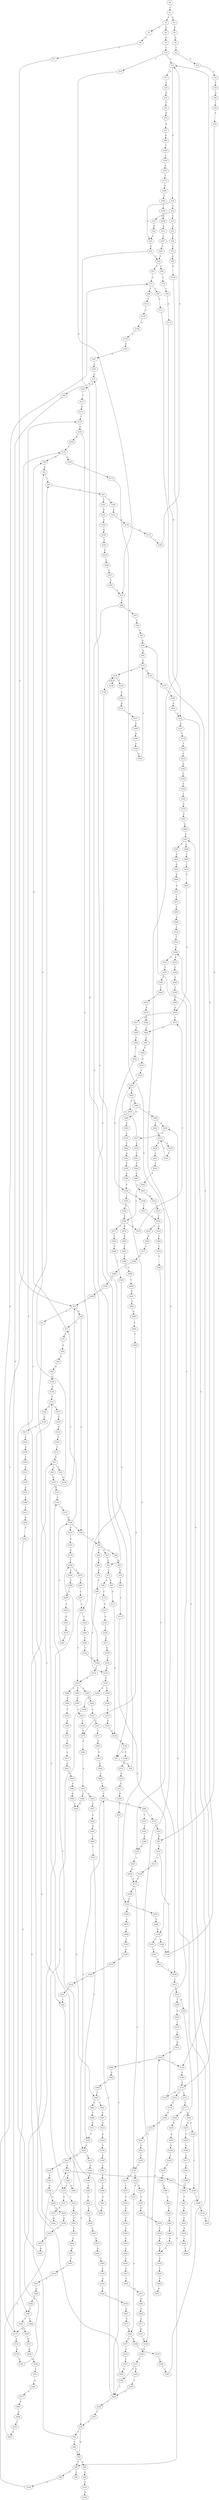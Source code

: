 strict digraph  {
	S0 -> S1 [ label = C ];
	S1 -> S2 [ label = C ];
	S1 -> S3 [ label = G ];
	S2 -> S4 [ label = G ];
	S2 -> S5 [ label = A ];
	S3 -> S6 [ label = G ];
	S4 -> S7 [ label = G ];
	S5 -> S8 [ label = G ];
	S6 -> S9 [ label = G ];
	S7 -> S10 [ label = T ];
	S8 -> S11 [ label = T ];
	S9 -> S12 [ label = T ];
	S10 -> S13 [ label = G ];
	S10 -> S14 [ label = C ];
	S11 -> S15 [ label = C ];
	S12 -> S16 [ label = G ];
	S13 -> S17 [ label = A ];
	S13 -> S18 [ label = G ];
	S14 -> S19 [ label = G ];
	S15 -> S20 [ label = G ];
	S15 -> S21 [ label = T ];
	S16 -> S22 [ label = C ];
	S17 -> S23 [ label = C ];
	S18 -> S24 [ label = T ];
	S18 -> S25 [ label = A ];
	S19 -> S26 [ label = C ];
	S20 -> S27 [ label = T ];
	S20 -> S28 [ label = C ];
	S21 -> S29 [ label = C ];
	S22 -> S30 [ label = C ];
	S23 -> S31 [ label = G ];
	S24 -> S32 [ label = G ];
	S24 -> S33 [ label = T ];
	S25 -> S34 [ label = A ];
	S26 -> S35 [ label = A ];
	S26 -> S36 [ label = G ];
	S27 -> S37 [ label = A ];
	S27 -> S38 [ label = G ];
	S28 -> S36 [ label = G ];
	S29 -> S39 [ label = T ];
	S30 -> S40 [ label = G ];
	S31 -> S41 [ label = T ];
	S32 -> S42 [ label = G ];
	S33 -> S43 [ label = A ];
	S34 -> S44 [ label = C ];
	S34 -> S45 [ label = G ];
	S35 -> S46 [ label = C ];
	S36 -> S47 [ label = G ];
	S36 -> S48 [ label = C ];
	S36 -> S49 [ label = T ];
	S37 -> S50 [ label = A ];
	S38 -> S51 [ label = G ];
	S39 -> S52 [ label = C ];
	S39 -> S53 [ label = G ];
	S40 -> S54 [ label = C ];
	S41 -> S55 [ label = G ];
	S42 -> S25 [ label = A ];
	S43 -> S56 [ label = G ];
	S44 -> S57 [ label = G ];
	S44 -> S58 [ label = C ];
	S45 -> S59 [ label = A ];
	S46 -> S60 [ label = G ];
	S47 -> S61 [ label = C ];
	S48 -> S62 [ label = A ];
	S49 -> S63 [ label = A ];
	S50 -> S64 [ label = G ];
	S51 -> S65 [ label = T ];
	S52 -> S66 [ label = T ];
	S52 -> S67 [ label = G ];
	S53 -> S68 [ label = A ];
	S53 -> S69 [ label = T ];
	S54 -> S70 [ label = C ];
	S55 -> S71 [ label = G ];
	S56 -> S72 [ label = A ];
	S57 -> S73 [ label = G ];
	S58 -> S74 [ label = T ];
	S59 -> S75 [ label = A ];
	S60 -> S76 [ label = C ];
	S61 -> S77 [ label = T ];
	S62 -> S78 [ label = G ];
	S63 -> S79 [ label = G ];
	S64 -> S80 [ label = A ];
	S65 -> S81 [ label = A ];
	S66 -> S53 [ label = G ];
	S67 -> S82 [ label = A ];
	S67 -> S83 [ label = T ];
	S68 -> S84 [ label = G ];
	S69 -> S85 [ label = A ];
	S69 -> S86 [ label = C ];
	S70 -> S87 [ label = G ];
	S71 -> S88 [ label = G ];
	S72 -> S89 [ label = A ];
	S73 -> S90 [ label = T ];
	S73 -> S91 [ label = C ];
	S74 -> S92 [ label = C ];
	S75 -> S93 [ label = G ];
	S75 -> S94 [ label = C ];
	S76 -> S95 [ label = G ];
	S77 -> S96 [ label = A ];
	S77 -> S97 [ label = G ];
	S78 -> S98 [ label = C ];
	S79 -> S99 [ label = C ];
	S80 -> S100 [ label = C ];
	S81 -> S101 [ label = T ];
	S81 -> S102 [ label = C ];
	S82 -> S103 [ label = A ];
	S83 -> S104 [ label = G ];
	S84 -> S105 [ label = T ];
	S86 -> S106 [ label = G ];
	S87 -> S107 [ label = G ];
	S88 -> S108 [ label = T ];
	S89 -> S109 [ label = G ];
	S90 -> S110 [ label = A ];
	S91 -> S111 [ label = A ];
	S92 -> S112 [ label = G ];
	S93 -> S113 [ label = T ];
	S94 -> S114 [ label = G ];
	S95 -> S115 [ label = C ];
	S96 -> S116 [ label = T ];
	S97 -> S117 [ label = G ];
	S98 -> S118 [ label = C ];
	S99 -> S119 [ label = C ];
	S100 -> S120 [ label = G ];
	S101 -> S121 [ label = G ];
	S102 -> S122 [ label = C ];
	S103 -> S123 [ label = G ];
	S104 -> S51 [ label = G ];
	S105 -> S124 [ label = A ];
	S106 -> S125 [ label = T ];
	S107 -> S126 [ label = T ];
	S107 -> S127 [ label = A ];
	S108 -> S128 [ label = A ];
	S109 -> S129 [ label = G ];
	S110 -> S130 [ label = C ];
	S111 -> S131 [ label = C ];
	S112 -> S132 [ label = G ];
	S113 -> S133 [ label = G ];
	S114 -> S134 [ label = A ];
	S114 -> S73 [ label = G ];
	S115 -> S135 [ label = C ];
	S115 -> S136 [ label = G ];
	S116 -> S137 [ label = A ];
	S117 -> S138 [ label = A ];
	S118 -> S139 [ label = G ];
	S119 -> S140 [ label = G ];
	S120 -> S141 [ label = G ];
	S121 -> S142 [ label = A ];
	S122 -> S143 [ label = G ];
	S123 -> S144 [ label = T ];
	S125 -> S145 [ label = C ];
	S125 -> S38 [ label = G ];
	S126 -> S13 [ label = G ];
	S127 -> S146 [ label = A ];
	S128 -> S147 [ label = C ];
	S129 -> S148 [ label = G ];
	S130 -> S149 [ label = G ];
	S131 -> S150 [ label = G ];
	S131 -> S151 [ label = C ];
	S131 -> S152 [ label = T ];
	S132 -> S153 [ label = G ];
	S132 -> S154 [ label = C ];
	S133 -> S155 [ label = T ];
	S134 -> S156 [ label = G ];
	S135 -> S157 [ label = T ];
	S136 -> S158 [ label = T ];
	S136 -> S159 [ label = C ];
	S136 -> S160 [ label = G ];
	S137 -> S161 [ label = G ];
	S138 -> S162 [ label = A ];
	S139 -> S163 [ label = T ];
	S139 -> S164 [ label = G ];
	S140 -> S165 [ label = A ];
	S140 -> S166 [ label = C ];
	S141 -> S167 [ label = C ];
	S141 -> S168 [ label = A ];
	S142 -> S169 [ label = G ];
	S143 -> S170 [ label = G ];
	S144 -> S171 [ label = C ];
	S145 -> S172 [ label = G ];
	S146 -> S173 [ label = C ];
	S147 -> S174 [ label = T ];
	S148 -> S175 [ label = G ];
	S149 -> S176 [ label = A ];
	S150 -> S76 [ label = C ];
	S151 -> S177 [ label = G ];
	S152 -> S178 [ label = G ];
	S153 -> S179 [ label = C ];
	S154 -> S180 [ label = A ];
	S155 -> S181 [ label = C ];
	S156 -> S182 [ label = G ];
	S157 -> S183 [ label = C ];
	S158 -> S184 [ label = C ];
	S159 -> S136 [ label = G ];
	S160 -> S61 [ label = C ];
	S161 -> S185 [ label = T ];
	S162 -> S186 [ label = T ];
	S162 -> S45 [ label = G ];
	S163 -> S187 [ label = C ];
	S164 -> S126 [ label = T ];
	S165 -> S188 [ label = A ];
	S166 -> S189 [ label = T ];
	S167 -> S190 [ label = T ];
	S168 -> S191 [ label = C ];
	S169 -> S192 [ label = C ];
	S170 -> S193 [ label = T ];
	S171 -> S194 [ label = G ];
	S172 -> S195 [ label = G ];
	S173 -> S196 [ label = A ];
	S173 -> S197 [ label = T ];
	S174 -> S198 [ label = A ];
	S175 -> S199 [ label = T ];
	S175 -> S200 [ label = G ];
	S176 -> S201 [ label = A ];
	S177 -> S202 [ label = A ];
	S177 -> S203 [ label = G ];
	S178 -> S204 [ label = G ];
	S179 -> S205 [ label = T ];
	S180 -> S131 [ label = C ];
	S181 -> S206 [ label = G ];
	S181 -> S207 [ label = C ];
	S182 -> S208 [ label = T ];
	S183 -> S209 [ label = G ];
	S184 -> S210 [ label = G ];
	S185 -> S211 [ label = A ];
	S186 -> S212 [ label = G ];
	S187 -> S213 [ label = C ];
	S188 -> S214 [ label = A ];
	S189 -> S215 [ label = G ];
	S190 -> S216 [ label = C ];
	S191 -> S217 [ label = A ];
	S192 -> S218 [ label = G ];
	S193 -> S13 [ label = G ];
	S194 -> S28 [ label = C ];
	S194 -> S27 [ label = T ];
	S194 -> S219 [ label = A ];
	S195 -> S220 [ label = A ];
	S196 -> S221 [ label = G ];
	S197 -> S222 [ label = G ];
	S197 -> S223 [ label = A ];
	S198 -> S224 [ label = T ];
	S199 -> S225 [ label = C ];
	S200 -> S226 [ label = T ];
	S201 -> S227 [ label = G ];
	S202 -> S228 [ label = G ];
	S202 -> S229 [ label = A ];
	S203 -> S230 [ label = G ];
	S204 -> S231 [ label = G ];
	S205 -> S232 [ label = C ];
	S206 -> S125 [ label = T ];
	S207 -> S233 [ label = T ];
	S207 -> S234 [ label = C ];
	S208 -> S235 [ label = G ];
	S208 -> S236 [ label = A ];
	S209 -> S132 [ label = G ];
	S210 -> S237 [ label = A ];
	S211 -> S238 [ label = G ];
	S212 -> S239 [ label = G ];
	S213 -> S240 [ label = T ];
	S214 -> S241 [ label = G ];
	S214 -> S242 [ label = C ];
	S215 -> S243 [ label = G ];
	S216 -> S244 [ label = T ];
	S217 -> S245 [ label = C ];
	S218 -> S246 [ label = G ];
	S219 -> S247 [ label = G ];
	S220 -> S248 [ label = A ];
	S221 -> S249 [ label = G ];
	S221 -> S250 [ label = C ];
	S222 -> S251 [ label = C ];
	S222 -> S252 [ label = G ];
	S223 -> S253 [ label = C ];
	S224 -> S254 [ label = T ];
	S225 -> S255 [ label = C ];
	S225 -> S256 [ label = T ];
	S226 -> S225 [ label = C ];
	S227 -> S257 [ label = A ];
	S228 -> S258 [ label = T ];
	S229 -> S259 [ label = T ];
	S230 -> S260 [ label = A ];
	S231 -> S261 [ label = A ];
	S232 -> S262 [ label = A ];
	S233 -> S263 [ label = G ];
	S233 -> S264 [ label = A ];
	S233 -> S265 [ label = T ];
	S234 -> S266 [ label = T ];
	S235 -> S267 [ label = T ];
	S236 -> S268 [ label = T ];
	S237 -> S269 [ label = C ];
	S238 -> S270 [ label = C ];
	S239 -> S271 [ label = G ];
	S240 -> S272 [ label = C ];
	S241 -> S273 [ label = T ];
	S242 -> S274 [ label = C ];
	S243 -> S138 [ label = A ];
	S244 -> S275 [ label = C ];
	S245 -> S276 [ label = A ];
	S246 -> S277 [ label = T ];
	S247 -> S278 [ label = G ];
	S248 -> S173 [ label = C ];
	S249 -> S279 [ label = A ];
	S250 -> S280 [ label = C ];
	S251 -> S281 [ label = A ];
	S252 -> S282 [ label = A ];
	S253 -> S283 [ label = A ];
	S254 -> S284 [ label = G ];
	S255 -> S285 [ label = C ];
	S255 -> S286 [ label = G ];
	S256 -> S287 [ label = C ];
	S257 -> S75 [ label = A ];
	S258 -> S288 [ label = C ];
	S259 -> S289 [ label = G ];
	S260 -> S290 [ label = A ];
	S261 -> S291 [ label = A ];
	S262 -> S292 [ label = C ];
	S263 -> S293 [ label = G ];
	S264 -> S294 [ label = C ];
	S265 -> S295 [ label = G ];
	S266 -> S296 [ label = G ];
	S267 -> S297 [ label = C ];
	S268 -> S298 [ label = A ];
	S269 -> S299 [ label = G ];
	S270 -> S119 [ label = C ];
	S271 -> S300 [ label = G ];
	S272 -> S301 [ label = T ];
	S273 -> S302 [ label = G ];
	S274 -> S303 [ label = C ];
	S275 -> S67 [ label = G ];
	S276 -> S304 [ label = C ];
	S277 -> S305 [ label = C ];
	S278 -> S208 [ label = T ];
	S279 -> S306 [ label = A ];
	S280 -> S139 [ label = G ];
	S281 -> S307 [ label = G ];
	S281 -> S308 [ label = A ];
	S282 -> S309 [ label = C ];
	S283 -> S310 [ label = A ];
	S284 -> S311 [ label = G ];
	S285 -> S312 [ label = G ];
	S285 -> S313 [ label = A ];
	S286 -> S314 [ label = C ];
	S286 -> S315 [ label = T ];
	S287 -> S39 [ label = T ];
	S288 -> S316 [ label = C ];
	S289 -> S317 [ label = T ];
	S290 -> S318 [ label = T ];
	S291 -> S319 [ label = C ];
	S292 -> S320 [ label = G ];
	S293 -> S321 [ label = C ];
	S294 -> S322 [ label = T ];
	S295 -> S323 [ label = T ];
	S296 -> S324 [ label = T ];
	S297 -> S207 [ label = C ];
	S298 -> S325 [ label = A ];
	S299 -> S326 [ label = C ];
	S300 -> S327 [ label = T ];
	S301 -> S328 [ label = T ];
	S301 -> S329 [ label = G ];
	S302 -> S155 [ label = T ];
	S303 -> S330 [ label = C ];
	S304 -> S331 [ label = C ];
	S305 -> S19 [ label = G ];
	S306 -> S332 [ label = T ];
	S307 -> S333 [ label = A ];
	S308 -> S334 [ label = C ];
	S309 -> S335 [ label = C ];
	S310 -> S336 [ label = C ];
	S311 -> S337 [ label = A ];
	S312 -> S338 [ label = A ];
	S312 -> S339 [ label = G ];
	S313 -> S340 [ label = G ];
	S314 -> S341 [ label = C ];
	S315 -> S342 [ label = C ];
	S316 -> S343 [ label = A ];
	S317 -> S344 [ label = A ];
	S318 -> S345 [ label = T ];
	S319 -> S197 [ label = T ];
	S320 -> S346 [ label = T ];
	S321 -> S347 [ label = C ];
	S322 -> S348 [ label = A ];
	S323 -> S349 [ label = A ];
	S324 -> S350 [ label = C ];
	S325 -> S351 [ label = G ];
	S326 -> S352 [ label = G ];
	S327 -> S225 [ label = C ];
	S328 -> S353 [ label = C ];
	S329 -> S69 [ label = T ];
	S330 -> S354 [ label = G ];
	S331 -> S355 [ label = T ];
	S332 -> S356 [ label = A ];
	S333 -> S357 [ label = C ];
	S334 -> S358 [ label = C ];
	S335 -> S359 [ label = C ];
	S336 -> S360 [ label = G ];
	S337 -> S361 [ label = A ];
	S338 -> S362 [ label = A ];
	S338 -> S363 [ label = G ];
	S339 -> S364 [ label = A ];
	S340 -> S365 [ label = A ];
	S341 -> S87 [ label = G ];
	S342 -> S366 [ label = G ];
	S343 -> S367 [ label = G ];
	S344 -> S368 [ label = G ];
	S345 -> S369 [ label = G ];
	S346 -> S370 [ label = C ];
	S347 -> S371 [ label = T ];
	S348 -> S372 [ label = C ];
	S349 -> S373 [ label = G ];
	S350 -> S374 [ label = C ];
	S351 -> S375 [ label = T ];
	S352 -> S115 [ label = C ];
	S353 -> S376 [ label = T ];
	S354 -> S377 [ label = A ];
	S355 -> S378 [ label = C ];
	S356 -> S379 [ label = G ];
	S357 -> S380 [ label = G ];
	S358 -> S381 [ label = A ];
	S359 -> S382 [ label = G ];
	S360 -> S383 [ label = A ];
	S361 -> S44 [ label = C ];
	S362 -> S214 [ label = A ];
	S362 -> S384 [ label = G ];
	S363 -> S258 [ label = T ];
	S364 -> S385 [ label = G ];
	S365 -> S386 [ label = G ];
	S366 -> S195 [ label = G ];
	S367 -> S387 [ label = T ];
	S367 -> S388 [ label = C ];
	S368 -> S389 [ label = T ];
	S369 -> S390 [ label = A ];
	S370 -> S391 [ label = C ];
	S371 -> S392 [ label = G ];
	S372 -> S393 [ label = C ];
	S373 -> S394 [ label = G ];
	S374 -> S233 [ label = T ];
	S375 -> S395 [ label = C ];
	S376 -> S396 [ label = C ];
	S377 -> S397 [ label = C ];
	S378 -> S398 [ label = T ];
	S379 -> S399 [ label = T ];
	S380 -> S141 [ label = G ];
	S381 -> S400 [ label = G ];
	S382 -> S401 [ label = T ];
	S383 -> S402 [ label = A ];
	S384 -> S144 [ label = T ];
	S385 -> S403 [ label = G ];
	S386 -> S404 [ label = C ];
	S387 -> S405 [ label = A ];
	S388 -> S406 [ label = T ];
	S389 -> S407 [ label = T ];
	S390 -> S408 [ label = A ];
	S391 -> S409 [ label = A ];
	S392 -> S410 [ label = G ];
	S393 -> S411 [ label = A ];
	S394 -> S412 [ label = A ];
	S395 -> S194 [ label = G ];
	S396 -> S413 [ label = G ];
	S397 -> S414 [ label = T ];
	S398 -> S415 [ label = A ];
	S399 -> S416 [ label = C ];
	S400 -> S417 [ label = A ];
	S401 -> S418 [ label = C ];
	S402 -> S419 [ label = A ];
	S403 -> S420 [ label = C ];
	S404 -> S421 [ label = C ];
	S405 -> S422 [ label = G ];
	S406 -> S423 [ label = T ];
	S407 -> S424 [ label = T ];
	S408 -> S425 [ label = C ];
	S409 -> S367 [ label = G ];
	S410 -> S426 [ label = G ];
	S411 -> S427 [ label = G ];
	S412 -> S428 [ label = G ];
	S412 -> S429 [ label = A ];
	S413 -> S430 [ label = G ];
	S414 -> S431 [ label = A ];
	S415 -> S432 [ label = G ];
	S416 -> S433 [ label = T ];
	S417 -> S434 [ label = C ];
	S417 -> S435 [ label = A ];
	S418 -> S436 [ label = T ];
	S419 -> S437 [ label = A ];
	S420 -> S438 [ label = G ];
	S421 -> S439 [ label = A ];
	S422 -> S440 [ label = G ];
	S423 -> S441 [ label = C ];
	S424 -> S442 [ label = C ];
	S425 -> S443 [ label = C ];
	S426 -> S444 [ label = T ];
	S427 -> S445 [ label = G ];
	S428 -> S446 [ label = A ];
	S429 -> S447 [ label = A ];
	S430 -> S448 [ label = A ];
	S430 -> S154 [ label = C ];
	S431 -> S449 [ label = G ];
	S432 -> S450 [ label = A ];
	S433 -> S29 [ label = C ];
	S434 -> S451 [ label = T ];
	S435 -> S452 [ label = C ];
	S436 -> S453 [ label = C ];
	S437 -> S454 [ label = C ];
	S438 -> S455 [ label = T ];
	S439 -> S456 [ label = C ];
	S440 -> S457 [ label = G ];
	S441 -> S458 [ label = A ];
	S442 -> S459 [ label = A ];
	S443 -> S460 [ label = C ];
	S444 -> S461 [ label = C ];
	S445 -> S462 [ label = A ];
	S446 -> S463 [ label = G ];
	S447 -> S464 [ label = G ];
	S448 -> S465 [ label = G ];
	S449 -> S466 [ label = A ];
	S450 -> S467 [ label = A ];
	S451 -> S468 [ label = C ];
	S452 -> S469 [ label = C ];
	S452 -> S470 [ label = A ];
	S453 -> S471 [ label = G ];
	S454 -> S472 [ label = A ];
	S455 -> S473 [ label = G ];
	S456 -> S474 [ label = G ];
	S457 -> S475 [ label = T ];
	S458 -> S476 [ label = T ];
	S458 -> S477 [ label = C ];
	S459 -> S478 [ label = C ];
	S460 -> S479 [ label = G ];
	S461 -> S255 [ label = C ];
	S462 -> S480 [ label = G ];
	S463 -> S481 [ label = T ];
	S463 -> S482 [ label = G ];
	S464 -> S483 [ label = G ];
	S465 -> S484 [ label = A ];
	S466 -> S467 [ label = A ];
	S467 -> S485 [ label = T ];
	S467 -> S486 [ label = C ];
	S468 -> S487 [ label = C ];
	S469 -> S488 [ label = A ];
	S469 -> S489 [ label = G ];
	S470 -> S221 [ label = G ];
	S471 -> S430 [ label = G ];
	S472 -> S490 [ label = G ];
	S473 -> S491 [ label = G ];
	S474 -> S492 [ label = G ];
	S475 -> S493 [ label = C ];
	S476 -> S494 [ label = C ];
	S477 -> S495 [ label = G ];
	S478 -> S496 [ label = T ];
	S479 -> S401 [ label = T ];
	S480 -> S446 [ label = A ];
	S481 -> S497 [ label = C ];
	S482 -> S498 [ label = T ];
	S483 -> S499 [ label = T ];
	S484 -> S463 [ label = G ];
	S485 -> S500 [ label = C ];
	S486 -> S114 [ label = G ];
	S487 -> S501 [ label = C ];
	S488 -> S400 [ label = G ];
	S488 -> S502 [ label = C ];
	S489 -> S503 [ label = G ];
	S490 -> S504 [ label = A ];
	S491 -> S65 [ label = T ];
	S492 -> S505 [ label = T ];
	S493 -> S506 [ label = A ];
	S494 -> S507 [ label = C ];
	S495 -> S508 [ label = C ];
	S496 -> S509 [ label = C ];
	S497 -> S510 [ label = A ];
	S498 -> S511 [ label = C ];
	S499 -> S512 [ label = C ];
	S500 -> S513 [ label = G ];
	S501 -> S514 [ label = A ];
	S502 -> S515 [ label = C ];
	S503 -> S516 [ label = A ];
	S504 -> S517 [ label = A ];
	S505 -> S518 [ label = T ];
	S506 -> S519 [ label = C ];
	S507 -> S520 [ label = A ];
	S508 -> S521 [ label = C ];
	S509 -> S522 [ label = G ];
	S509 -> S523 [ label = C ];
	S510 -> S524 [ label = G ];
	S511 -> S525 [ label = C ];
	S512 -> S525 [ label = C ];
	S513 -> S526 [ label = G ];
	S514 -> S527 [ label = T ];
	S515 -> S528 [ label = C ];
	S515 -> S529 [ label = A ];
	S516 -> S530 [ label = C ];
	S517 -> S531 [ label = G ];
	S518 -> S532 [ label = A ];
	S519 -> S533 [ label = T ];
	S520 -> S534 [ label = G ];
	S521 -> S535 [ label = C ];
	S522 -> S536 [ label = C ];
	S523 -> S537 [ label = T ];
	S524 -> S538 [ label = G ];
	S525 -> S285 [ label = C ];
	S526 -> S539 [ label = G ];
	S527 -> S540 [ label = C ];
	S528 -> S541 [ label = C ];
	S529 -> S542 [ label = C ];
	S530 -> S543 [ label = G ];
	S531 -> S129 [ label = G ];
	S532 -> S544 [ label = C ];
	S533 -> S509 [ label = C ];
	S534 -> S545 [ label = A ];
	S535 -> S546 [ label = A ];
	S535 -> S547 [ label = T ];
	S536 -> S548 [ label = T ];
	S537 -> S549 [ label = T ];
	S538 -> S550 [ label = A ];
	S539 -> S551 [ label = T ];
	S540 -> S552 [ label = T ];
	S540 -> S553 [ label = G ];
	S541 -> S554 [ label = T ];
	S542 -> S515 [ label = C ];
	S543 -> S555 [ label = C ];
	S544 -> S556 [ label = T ];
	S545 -> S435 [ label = A ];
	S546 -> S557 [ label = T ];
	S547 -> S558 [ label = T ];
	S548 -> S559 [ label = T ];
	S549 -> S560 [ label = T ];
	S550 -> S561 [ label = C ];
	S551 -> S562 [ label = A ];
	S552 -> S563 [ label = G ];
	S553 -> S564 [ label = T ];
	S554 -> S565 [ label = T ];
	S555 -> S566 [ label = C ];
	S556 -> S567 [ label = G ];
	S557 -> S540 [ label = C ];
	S558 -> S568 [ label = C ];
	S559 -> S569 [ label = C ];
	S560 -> S570 [ label = C ];
	S561 -> S571 [ label = C ];
	S562 -> S572 [ label = T ];
	S563 -> S573 [ label = C ];
	S564 -> S574 [ label = C ];
	S565 -> S568 [ label = C ];
	S566 -> S535 [ label = C ];
	S567 -> S575 [ label = C ];
	S568 -> S576 [ label = A ];
	S568 -> S577 [ label = C ];
	S568 -> S578 [ label = G ];
	S569 -> S458 [ label = A ];
	S570 -> S579 [ label = A ];
	S571 -> S580 [ label = A ];
	S572 -> S581 [ label = C ];
	S573 -> S582 [ label = C ];
	S574 -> S583 [ label = C ];
	S575 -> S281 [ label = A ];
	S576 -> S476 [ label = T ];
	S577 -> S584 [ label = T ];
	S578 -> S585 [ label = A ];
	S579 -> S586 [ label = T ];
	S580 -> S587 [ label = G ];
	S581 -> S588 [ label = C ];
	S582 -> S589 [ label = A ];
	S583 -> S240 [ label = T ];
	S584 -> S590 [ label = G ];
	S585 -> S591 [ label = T ];
	S586 -> S494 [ label = C ];
	S587 -> S592 [ label = T ];
	S588 -> S593 [ label = C ];
	S589 -> S594 [ label = G ];
	S590 -> S595 [ label = T ];
	S591 -> S596 [ label = C ];
	S592 -> S15 [ label = C ];
	S593 -> S597 [ label = G ];
	S594 -> S598 [ label = T ];
	S595 -> S350 [ label = C ];
	S596 -> S599 [ label = G ];
	S597 -> S338 [ label = A ];
	S598 -> S15 [ label = C ];
	S599 -> S600 [ label = T ];
	S600 -> S601 [ label = T ];
	S601 -> S602 [ label = T ];
	S602 -> S603 [ label = G ];
	S603 -> S604 [ label = T ];
	S604 -> S605 [ label = A ];
	S605 -> S373 [ label = G ];
}
